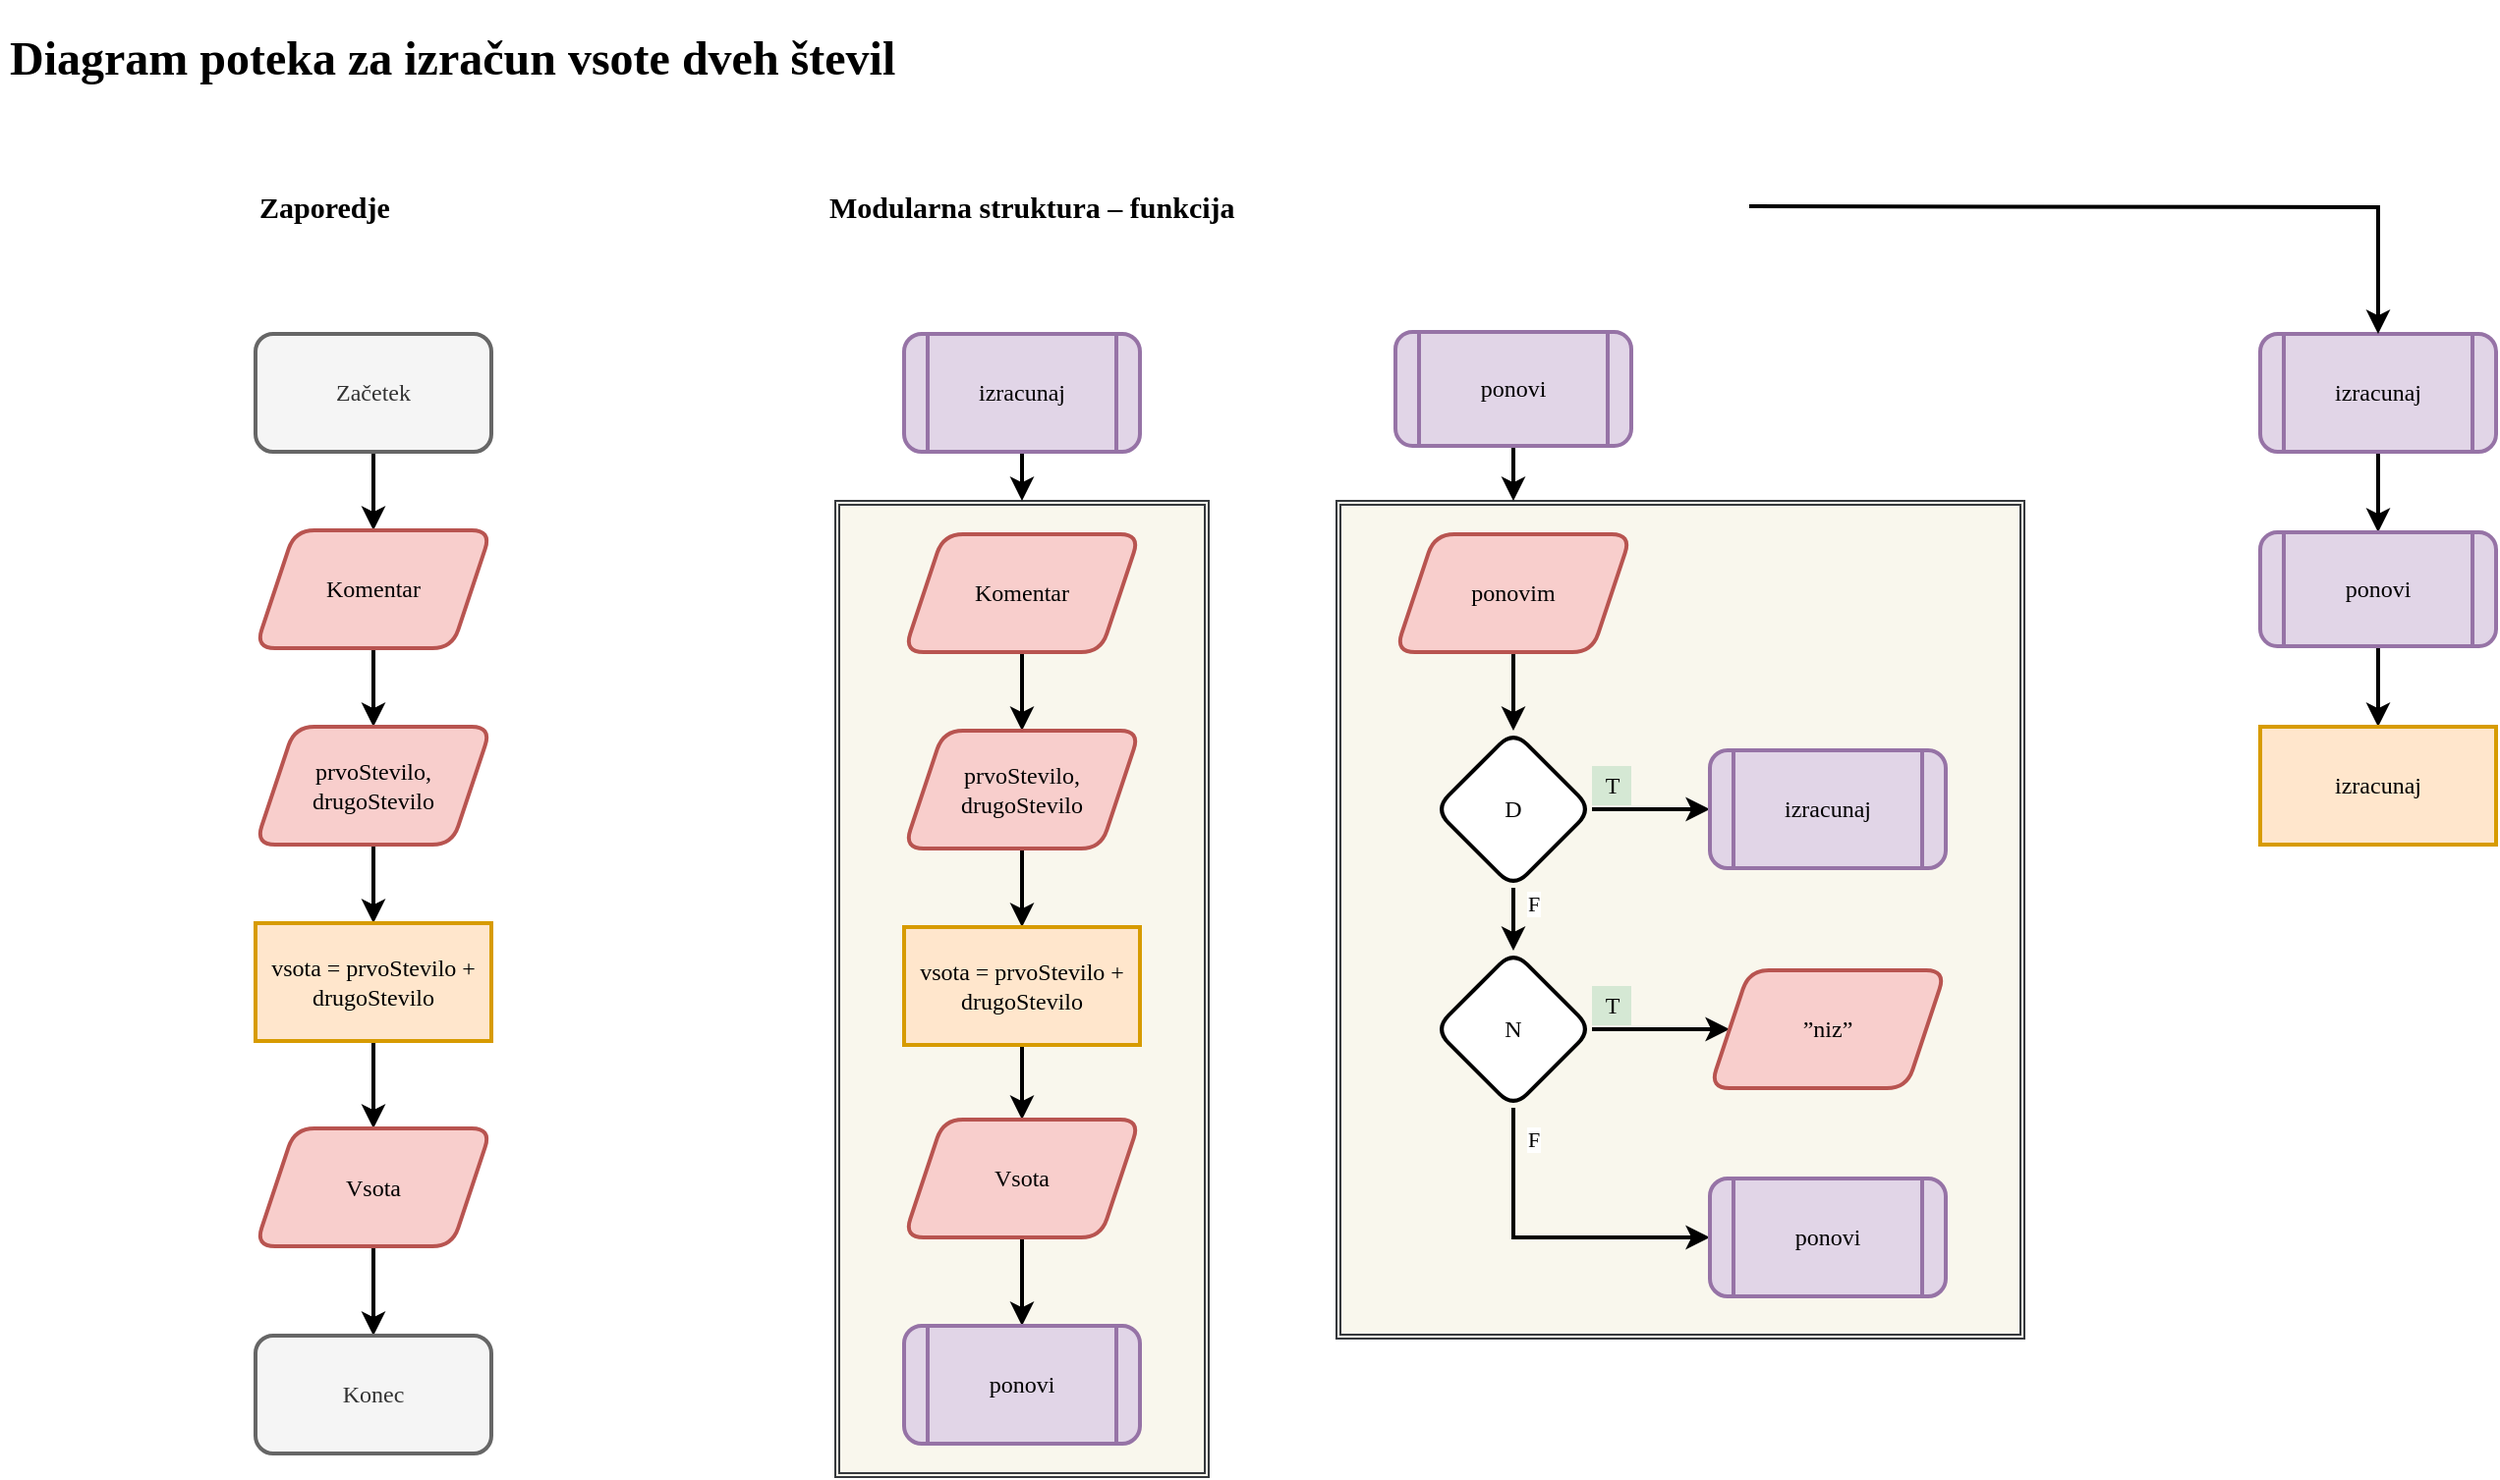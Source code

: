 <mxfile version="13.9.2" type="github">
  <diagram id="enq9tbYXUga7cvXpYVXk" name="Page-1">
    <mxGraphModel dx="1619" dy="1203" grid="1" gridSize="10" guides="1" tooltips="1" connect="1" arrows="1" fold="1" page="1" pageScale="1" pageWidth="1600" pageHeight="900" math="0" shadow="0">
      <root>
        <mxCell id="0" />
        <mxCell id="1" parent="0" />
        <mxCell id="UUqpzmmsJI0lA6TKm8VX-53" value="" style="shape=ext;double=1;rounded=0;whiteSpace=wrap;html=1;strokeWidth=1;fontFamily=Georgia;fillColor=#f9f7ed;strokeColor=#36393d;" parent="1" vertex="1">
          <mxGeometry x="760" y="295" width="350" height="426.5" as="geometry" />
        </mxCell>
        <mxCell id="UUqpzmmsJI0lA6TKm8VX-51" value="" style="shape=ext;double=1;rounded=0;whiteSpace=wrap;html=1;strokeWidth=1;fontFamily=Georgia;fillColor=#f9f7ed;strokeColor=#36393d;" parent="1" vertex="1">
          <mxGeometry x="505" y="295" width="190" height="497" as="geometry" />
        </mxCell>
        <mxCell id="UUqpzmmsJI0lA6TKm8VX-1" value="&lt;h1&gt;Diagram poteka za izračun vsote dveh števil&lt;/h1&gt;&lt;p&gt;&lt;br&gt;&lt;/p&gt;" style="text;html=1;strokeColor=none;fillColor=none;spacing=5;spacingTop=-20;whiteSpace=wrap;overflow=hidden;rounded=0;fontFamily=Roboto Mono;fontSource=https%3A%2F%2Ffonts.googleapis.com%2Fcss%3Ffamily%3DRoboto%2BMono;" parent="1" vertex="1">
          <mxGeometry x="80" y="50" width="690" height="40" as="geometry" />
        </mxCell>
        <mxCell id="UUqpzmmsJI0lA6TKm8VX-4" style="edgeStyle=orthogonalEdgeStyle;rounded=0;orthogonalLoop=1;jettySize=auto;html=1;entryX=0.5;entryY=0;entryDx=0;entryDy=0;fontFamily=Georgia;strokeWidth=2;" parent="1" source="UUqpzmmsJI0lA6TKm8VX-2" target="UUqpzmmsJI0lA6TKm8VX-3" edge="1">
          <mxGeometry relative="1" as="geometry" />
        </mxCell>
        <mxCell id="UUqpzmmsJI0lA6TKm8VX-2" value="Začetek" style="rounded=1;whiteSpace=wrap;html=1;fontFamily=Georgia;strokeWidth=2;fillColor=#f5f5f5;strokeColor=#666666;fontColor=#333333;" parent="1" vertex="1">
          <mxGeometry x="210" y="210" width="120" height="60" as="geometry" />
        </mxCell>
        <mxCell id="UUqpzmmsJI0lA6TKm8VX-6" style="edgeStyle=orthogonalEdgeStyle;rounded=0;orthogonalLoop=1;jettySize=auto;html=1;strokeWidth=2;fontFamily=Georgia;" parent="1" source="UUqpzmmsJI0lA6TKm8VX-3" target="UUqpzmmsJI0lA6TKm8VX-5" edge="1">
          <mxGeometry relative="1" as="geometry" />
        </mxCell>
        <mxCell id="UUqpzmmsJI0lA6TKm8VX-3" value="Komentar" style="shape=parallelogram;perimeter=parallelogramPerimeter;whiteSpace=wrap;html=1;fixedSize=1;strokeWidth=2;fontFamily=Georgia;fillColor=#f8cecc;strokeColor=#b85450;rounded=1;" parent="1" vertex="1">
          <mxGeometry x="210" y="310" width="120" height="60" as="geometry" />
        </mxCell>
        <mxCell id="UUqpzmmsJI0lA6TKm8VX-8" style="edgeStyle=orthogonalEdgeStyle;rounded=0;orthogonalLoop=1;jettySize=auto;html=1;entryX=0.5;entryY=0;entryDx=0;entryDy=0;strokeWidth=2;fontFamily=Georgia;" parent="1" source="UUqpzmmsJI0lA6TKm8VX-5" target="UUqpzmmsJI0lA6TKm8VX-7" edge="1">
          <mxGeometry relative="1" as="geometry" />
        </mxCell>
        <mxCell id="UUqpzmmsJI0lA6TKm8VX-5" value="prvoStevilo, drugoStevilo" style="shape=parallelogram;perimeter=parallelogramPerimeter;whiteSpace=wrap;html=1;fixedSize=1;strokeWidth=2;fontFamily=Georgia;fillColor=#f8cecc;strokeColor=#b85450;rounded=1;" parent="1" vertex="1">
          <mxGeometry x="210" y="410" width="120" height="60" as="geometry" />
        </mxCell>
        <mxCell id="UUqpzmmsJI0lA6TKm8VX-11" style="edgeStyle=orthogonalEdgeStyle;rounded=0;orthogonalLoop=1;jettySize=auto;html=1;entryX=0.5;entryY=0;entryDx=0;entryDy=0;strokeWidth=2;fontFamily=Georgia;" parent="1" source="UUqpzmmsJI0lA6TKm8VX-7" target="UUqpzmmsJI0lA6TKm8VX-9" edge="1">
          <mxGeometry relative="1" as="geometry" />
        </mxCell>
        <mxCell id="UUqpzmmsJI0lA6TKm8VX-7" value="vsota = prvoStevilo + drugoStevilo" style="rounded=0;whiteSpace=wrap;html=1;strokeWidth=2;fontFamily=Georgia;fillColor=#ffe6cc;strokeColor=#d79b00;" parent="1" vertex="1">
          <mxGeometry x="210" y="510" width="120" height="60" as="geometry" />
        </mxCell>
        <mxCell id="UUqpzmmsJI0lA6TKm8VX-12" style="edgeStyle=orthogonalEdgeStyle;rounded=0;orthogonalLoop=1;jettySize=auto;html=1;entryX=0.5;entryY=0;entryDx=0;entryDy=0;strokeWidth=2;fontFamily=Georgia;" parent="1" source="UUqpzmmsJI0lA6TKm8VX-9" target="UUqpzmmsJI0lA6TKm8VX-10" edge="1">
          <mxGeometry relative="1" as="geometry" />
        </mxCell>
        <mxCell id="UUqpzmmsJI0lA6TKm8VX-9" value="Vsota" style="shape=parallelogram;perimeter=parallelogramPerimeter;whiteSpace=wrap;html=1;fixedSize=1;strokeWidth=2;fontFamily=Georgia;fillColor=#f8cecc;strokeColor=#b85450;rounded=1;" parent="1" vertex="1">
          <mxGeometry x="210" y="614.5" width="120" height="60" as="geometry" />
        </mxCell>
        <mxCell id="UUqpzmmsJI0lA6TKm8VX-10" value="Konec" style="rounded=1;whiteSpace=wrap;html=1;fontFamily=Georgia;strokeWidth=2;fillColor=#f5f5f5;strokeColor=#666666;fontColor=#333333;" parent="1" vertex="1">
          <mxGeometry x="210" y="720" width="120" height="60" as="geometry" />
        </mxCell>
        <mxCell id="UUqpzmmsJI0lA6TKm8VX-52" style="edgeStyle=orthogonalEdgeStyle;rounded=0;orthogonalLoop=1;jettySize=auto;html=1;exitX=0.5;exitY=1;exitDx=0;exitDy=0;entryX=0.5;entryY=0;entryDx=0;entryDy=0;strokeWidth=2;fontFamily=Georgia;" parent="1" source="UUqpzmmsJI0lA6TKm8VX-13" target="UUqpzmmsJI0lA6TKm8VX-51" edge="1">
          <mxGeometry relative="1" as="geometry" />
        </mxCell>
        <mxCell id="UUqpzmmsJI0lA6TKm8VX-13" value="izracunaj" style="shape=process;whiteSpace=wrap;html=1;backgroundOutline=1;rounded=1;strokeWidth=2;fontFamily=Georgia;fillColor=#e1d5e7;strokeColor=#9673a6;" parent="1" vertex="1">
          <mxGeometry x="540" y="210" width="120" height="60" as="geometry" />
        </mxCell>
        <mxCell id="F52S8Ay3OE0nJUGaeNSr-6" style="edgeStyle=orthogonalEdgeStyle;rounded=0;orthogonalLoop=1;jettySize=auto;html=1;strokeWidth=2;align=left;" parent="1" edge="1">
          <mxGeometry relative="1" as="geometry">
            <mxPoint x="850" y="295" as="targetPoint" />
            <mxPoint x="850" y="250" as="sourcePoint" />
          </mxGeometry>
        </mxCell>
        <mxCell id="UUqpzmmsJI0lA6TKm8VX-14" value="ponovi" style="shape=process;whiteSpace=wrap;html=1;backgroundOutline=1;rounded=1;strokeWidth=2;fontFamily=Georgia;fillColor=#e1d5e7;strokeColor=#9673a6;" parent="1" vertex="1">
          <mxGeometry x="790" y="209" width="120" height="58" as="geometry" />
        </mxCell>
        <mxCell id="UUqpzmmsJI0lA6TKm8VX-15" style="edgeStyle=orthogonalEdgeStyle;rounded=0;orthogonalLoop=1;jettySize=auto;html=1;strokeWidth=2;fontFamily=Georgia;" parent="1" source="UUqpzmmsJI0lA6TKm8VX-16" target="UUqpzmmsJI0lA6TKm8VX-18" edge="1">
          <mxGeometry relative="1" as="geometry" />
        </mxCell>
        <mxCell id="UUqpzmmsJI0lA6TKm8VX-16" value="Komentar" style="shape=parallelogram;perimeter=parallelogramPerimeter;whiteSpace=wrap;html=1;fixedSize=1;strokeWidth=2;fontFamily=Georgia;fillColor=#f8cecc;strokeColor=#b85450;rounded=1;" parent="1" vertex="1">
          <mxGeometry x="540" y="312" width="120" height="60" as="geometry" />
        </mxCell>
        <mxCell id="UUqpzmmsJI0lA6TKm8VX-17" style="edgeStyle=orthogonalEdgeStyle;rounded=0;orthogonalLoop=1;jettySize=auto;html=1;entryX=0.5;entryY=0;entryDx=0;entryDy=0;strokeWidth=2;fontFamily=Georgia;" parent="1" source="UUqpzmmsJI0lA6TKm8VX-18" target="UUqpzmmsJI0lA6TKm8VX-20" edge="1">
          <mxGeometry relative="1" as="geometry" />
        </mxCell>
        <mxCell id="UUqpzmmsJI0lA6TKm8VX-18" value="prvoStevilo, drugoStevilo" style="shape=parallelogram;perimeter=parallelogramPerimeter;whiteSpace=wrap;html=1;fixedSize=1;strokeWidth=2;fontFamily=Georgia;fillColor=#f8cecc;strokeColor=#b85450;rounded=1;" parent="1" vertex="1">
          <mxGeometry x="540" y="412" width="120" height="60" as="geometry" />
        </mxCell>
        <mxCell id="UUqpzmmsJI0lA6TKm8VX-26" style="edgeStyle=orthogonalEdgeStyle;rounded=0;orthogonalLoop=1;jettySize=auto;html=1;entryX=0.5;entryY=0;entryDx=0;entryDy=0;strokeWidth=2;fontFamily=Georgia;" parent="1" source="UUqpzmmsJI0lA6TKm8VX-20" target="UUqpzmmsJI0lA6TKm8VX-21" edge="1">
          <mxGeometry relative="1" as="geometry" />
        </mxCell>
        <mxCell id="UUqpzmmsJI0lA6TKm8VX-20" value="vsota = prvoStevilo + drugoStevilo" style="rounded=0;whiteSpace=wrap;html=1;strokeWidth=2;fontFamily=Georgia;fillColor=#ffe6cc;strokeColor=#d79b00;" parent="1" vertex="1">
          <mxGeometry x="540" y="512" width="120" height="60" as="geometry" />
        </mxCell>
        <mxCell id="UUqpzmmsJI0lA6TKm8VX-27" style="edgeStyle=orthogonalEdgeStyle;rounded=0;orthogonalLoop=1;jettySize=auto;html=1;entryX=0.5;entryY=0;entryDx=0;entryDy=0;strokeWidth=2;fontFamily=Georgia;" parent="1" source="UUqpzmmsJI0lA6TKm8VX-21" target="UUqpzmmsJI0lA6TKm8VX-24" edge="1">
          <mxGeometry relative="1" as="geometry" />
        </mxCell>
        <mxCell id="UUqpzmmsJI0lA6TKm8VX-21" value="Vsota" style="shape=parallelogram;perimeter=parallelogramPerimeter;whiteSpace=wrap;html=1;fixedSize=1;strokeWidth=2;fontFamily=Georgia;fillColor=#f8cecc;strokeColor=#b85450;rounded=1;" parent="1" vertex="1">
          <mxGeometry x="540" y="610" width="120" height="60" as="geometry" />
        </mxCell>
        <mxCell id="UUqpzmmsJI0lA6TKm8VX-24" value="ponovi" style="shape=process;whiteSpace=wrap;html=1;backgroundOutline=1;rounded=1;strokeWidth=2;fontFamily=Georgia;fillColor=#e1d5e7;strokeColor=#9673a6;" parent="1" vertex="1">
          <mxGeometry x="540" y="715" width="120" height="60" as="geometry" />
        </mxCell>
        <mxCell id="UUqpzmmsJI0lA6TKm8VX-32" style="edgeStyle=orthogonalEdgeStyle;rounded=0;orthogonalLoop=1;jettySize=auto;html=1;entryX=0.5;entryY=0;entryDx=0;entryDy=0;strokeWidth=2;fontFamily=Georgia;" parent="1" source="UUqpzmmsJI0lA6TKm8VX-28" target="UUqpzmmsJI0lA6TKm8VX-31" edge="1">
          <mxGeometry relative="1" as="geometry" />
        </mxCell>
        <mxCell id="UUqpzmmsJI0lA6TKm8VX-28" value="ponovim" style="shape=parallelogram;perimeter=parallelogramPerimeter;whiteSpace=wrap;html=1;fixedSize=1;strokeWidth=2;fontFamily=Georgia;fillColor=#f8cecc;strokeColor=#b85450;rounded=1;" parent="1" vertex="1">
          <mxGeometry x="790" y="312" width="120" height="60" as="geometry" />
        </mxCell>
        <mxCell id="UUqpzmmsJI0lA6TKm8VX-34" style="edgeStyle=orthogonalEdgeStyle;rounded=0;orthogonalLoop=1;jettySize=auto;html=1;entryX=0;entryY=0.5;entryDx=0;entryDy=0;strokeWidth=2;fontFamily=Georgia;" parent="1" source="UUqpzmmsJI0lA6TKm8VX-31" target="UUqpzmmsJI0lA6TKm8VX-33" edge="1">
          <mxGeometry relative="1" as="geometry" />
        </mxCell>
        <mxCell id="UUqpzmmsJI0lA6TKm8VX-41" style="edgeStyle=orthogonalEdgeStyle;rounded=0;orthogonalLoop=1;jettySize=auto;html=1;entryX=0.5;entryY=0;entryDx=0;entryDy=0;strokeWidth=2;fontFamily=Georgia;" parent="1" source="UUqpzmmsJI0lA6TKm8VX-31" target="UUqpzmmsJI0lA6TKm8VX-36" edge="1">
          <mxGeometry relative="1" as="geometry" />
        </mxCell>
        <mxCell id="UUqpzmmsJI0lA6TKm8VX-46" value="F" style="edgeLabel;html=1;align=center;verticalAlign=middle;resizable=0;points=[];fontFamily=Georgia;" parent="UUqpzmmsJI0lA6TKm8VX-41" vertex="1" connectable="0">
          <mxGeometry x="0.417" y="1" relative="1" as="geometry">
            <mxPoint x="9" y="-10" as="offset" />
          </mxGeometry>
        </mxCell>
        <mxCell id="UUqpzmmsJI0lA6TKm8VX-48" value="F" style="edgeLabel;html=1;align=center;verticalAlign=middle;resizable=0;points=[];fontFamily=Georgia;" parent="UUqpzmmsJI0lA6TKm8VX-41" vertex="1" connectable="0">
          <mxGeometry x="0.417" y="1" relative="1" as="geometry">
            <mxPoint x="9" y="110" as="offset" />
          </mxGeometry>
        </mxCell>
        <mxCell id="UUqpzmmsJI0lA6TKm8VX-31" value="D" style="rhombus;whiteSpace=wrap;html=1;rounded=1;strokeWidth=2;fontFamily=Georgia;" parent="1" vertex="1">
          <mxGeometry x="810" y="412" width="80" height="80" as="geometry" />
        </mxCell>
        <mxCell id="UUqpzmmsJI0lA6TKm8VX-33" value="izracunaj" style="shape=process;whiteSpace=wrap;html=1;backgroundOutline=1;rounded=1;strokeWidth=2;fontFamily=Georgia;fillColor=#e1d5e7;strokeColor=#9673a6;" parent="1" vertex="1">
          <mxGeometry x="950" y="422" width="120" height="60" as="geometry" />
        </mxCell>
        <mxCell id="UUqpzmmsJI0lA6TKm8VX-35" style="edgeStyle=orthogonalEdgeStyle;rounded=0;orthogonalLoop=1;jettySize=auto;html=1;entryX=0;entryY=0.5;entryDx=0;entryDy=0;strokeWidth=2;fontFamily=Georgia;" parent="1" source="UUqpzmmsJI0lA6TKm8VX-36" target="UUqpzmmsJI0lA6TKm8VX-43" edge="1">
          <mxGeometry relative="1" as="geometry">
            <mxPoint x="950" y="564" as="targetPoint" />
          </mxGeometry>
        </mxCell>
        <mxCell id="UUqpzmmsJI0lA6TKm8VX-42" style="edgeStyle=orthogonalEdgeStyle;rounded=0;orthogonalLoop=1;jettySize=auto;html=1;entryX=0;entryY=0.5;entryDx=0;entryDy=0;strokeWidth=2;fontFamily=Georgia;" parent="1" source="UUqpzmmsJI0lA6TKm8VX-36" target="UUqpzmmsJI0lA6TKm8VX-40" edge="1">
          <mxGeometry relative="1" as="geometry">
            <mxPoint x="850" y="630" as="targetPoint" />
            <Array as="points">
              <mxPoint x="850" y="670" />
            </Array>
          </mxGeometry>
        </mxCell>
        <mxCell id="UUqpzmmsJI0lA6TKm8VX-36" value="N" style="rhombus;whiteSpace=wrap;html=1;rounded=1;strokeWidth=2;fontFamily=Georgia;" parent="1" vertex="1">
          <mxGeometry x="810" y="524" width="80" height="80" as="geometry" />
        </mxCell>
        <mxCell id="UUqpzmmsJI0lA6TKm8VX-40" value="ponovi" style="shape=process;whiteSpace=wrap;html=1;backgroundOutline=1;rounded=1;strokeWidth=2;fontFamily=Georgia;fillColor=#e1d5e7;strokeColor=#9673a6;" parent="1" vertex="1">
          <mxGeometry x="950" y="640" width="120" height="60" as="geometry" />
        </mxCell>
        <mxCell id="UUqpzmmsJI0lA6TKm8VX-43" value="”niz”" style="shape=parallelogram;perimeter=parallelogramPerimeter;whiteSpace=wrap;html=1;fixedSize=1;strokeWidth=2;fontFamily=Georgia;fillColor=#f8cecc;strokeColor=#b85450;rounded=1;" parent="1" vertex="1">
          <mxGeometry x="950" y="534" width="120" height="60" as="geometry" />
        </mxCell>
        <mxCell id="UUqpzmmsJI0lA6TKm8VX-45" value="T" style="text;html=1;align=center;verticalAlign=middle;resizable=0;points=[];autosize=1;fontFamily=Georgia;fillColor=#d5e8d4;" parent="1" vertex="1">
          <mxGeometry x="890" y="430" width="20" height="20" as="geometry" />
        </mxCell>
        <mxCell id="UUqpzmmsJI0lA6TKm8VX-47" value="T" style="text;html=1;align=center;verticalAlign=middle;resizable=0;points=[];autosize=1;fontFamily=Georgia;fillColor=#d5e8d4;" parent="1" vertex="1">
          <mxGeometry x="890" y="542" width="20" height="20" as="geometry" />
        </mxCell>
        <mxCell id="UUqpzmmsJI0lA6TKm8VX-57" style="edgeStyle=orthogonalEdgeStyle;rounded=0;orthogonalLoop=1;jettySize=auto;html=1;entryX=0.5;entryY=0;entryDx=0;entryDy=0;strokeWidth=2;fontFamily=Georgia;" parent="1" source="UUqpzmmsJI0lA6TKm8VX-55" target="UUqpzmmsJI0lA6TKm8VX-56" edge="1">
          <mxGeometry relative="1" as="geometry" />
        </mxCell>
        <mxCell id="UUqpzmmsJI0lA6TKm8VX-55" value="izracunaj" style="shape=process;whiteSpace=wrap;html=1;backgroundOutline=1;rounded=1;strokeWidth=2;fontFamily=Georgia;fillColor=#e1d5e7;strokeColor=#9673a6;" parent="1" vertex="1">
          <mxGeometry x="1230" y="210" width="120" height="60" as="geometry" />
        </mxCell>
        <mxCell id="UUqpzmmsJI0lA6TKm8VX-59" style="edgeStyle=orthogonalEdgeStyle;rounded=0;orthogonalLoop=1;jettySize=auto;html=1;entryX=0.5;entryY=0;entryDx=0;entryDy=0;strokeWidth=2;fontFamily=Georgia;" parent="1" source="UUqpzmmsJI0lA6TKm8VX-56" target="UUqpzmmsJI0lA6TKm8VX-58" edge="1">
          <mxGeometry relative="1" as="geometry" />
        </mxCell>
        <mxCell id="UUqpzmmsJI0lA6TKm8VX-56" value="ponovi" style="shape=process;whiteSpace=wrap;html=1;backgroundOutline=1;rounded=1;strokeWidth=2;fontFamily=Georgia;fillColor=#e1d5e7;strokeColor=#9673a6;" parent="1" vertex="1">
          <mxGeometry x="1230" y="311" width="120" height="58" as="geometry" />
        </mxCell>
        <mxCell id="UUqpzmmsJI0lA6TKm8VX-58" value="izracunaj" style="rounded=0;whiteSpace=wrap;html=1;strokeWidth=2;fontFamily=Georgia;fillColor=#ffe6cc;strokeColor=#d79b00;" parent="1" vertex="1">
          <mxGeometry x="1230" y="410" width="120" height="60" as="geometry" />
        </mxCell>
        <mxCell id="UUqpzmmsJI0lA6TKm8VX-60" value="Zaporedje" style="text;html=1;strokeColor=none;fillColor=none;align=left;verticalAlign=middle;whiteSpace=wrap;rounded=0;fontFamily=Roboto Mono;fontSize=15;fontStyle=1;fontSource=https%3A%2F%2Ffonts.googleapis.com%2Fcss%3Ffamily%3DRoboto%2BMono;" parent="1" vertex="1">
          <mxGeometry x="210" y="135" width="40" height="20" as="geometry" />
        </mxCell>
        <mxCell id="F52S8Ay3OE0nJUGaeNSr-3" style="edgeStyle=orthogonalEdgeStyle;rounded=0;orthogonalLoop=1;jettySize=auto;html=1;entryX=0.5;entryY=0;entryDx=0;entryDy=0;align=left;strokeWidth=2;" parent="1" target="UUqpzmmsJI0lA6TKm8VX-55" edge="1">
          <mxGeometry relative="1" as="geometry">
            <mxPoint x="970" y="145" as="sourcePoint" />
          </mxGeometry>
        </mxCell>
        <mxCell id="UUqpzmmsJI0lA6TKm8VX-61" value="Modularna struktura – funkcija" style="text;html=1;strokeColor=none;fillColor=none;align=left;verticalAlign=middle;whiteSpace=wrap;rounded=0;fontFamily=Roboto Mono;fontSize=15;fontStyle=1;fontSource=https%3A%2F%2Ffonts.googleapis.com%2Fcss%3Ffamily%3DRoboto%2BMono;" parent="1" vertex="1">
          <mxGeometry x="500" y="130" width="420" height="30" as="geometry" />
        </mxCell>
      </root>
    </mxGraphModel>
  </diagram>
</mxfile>
